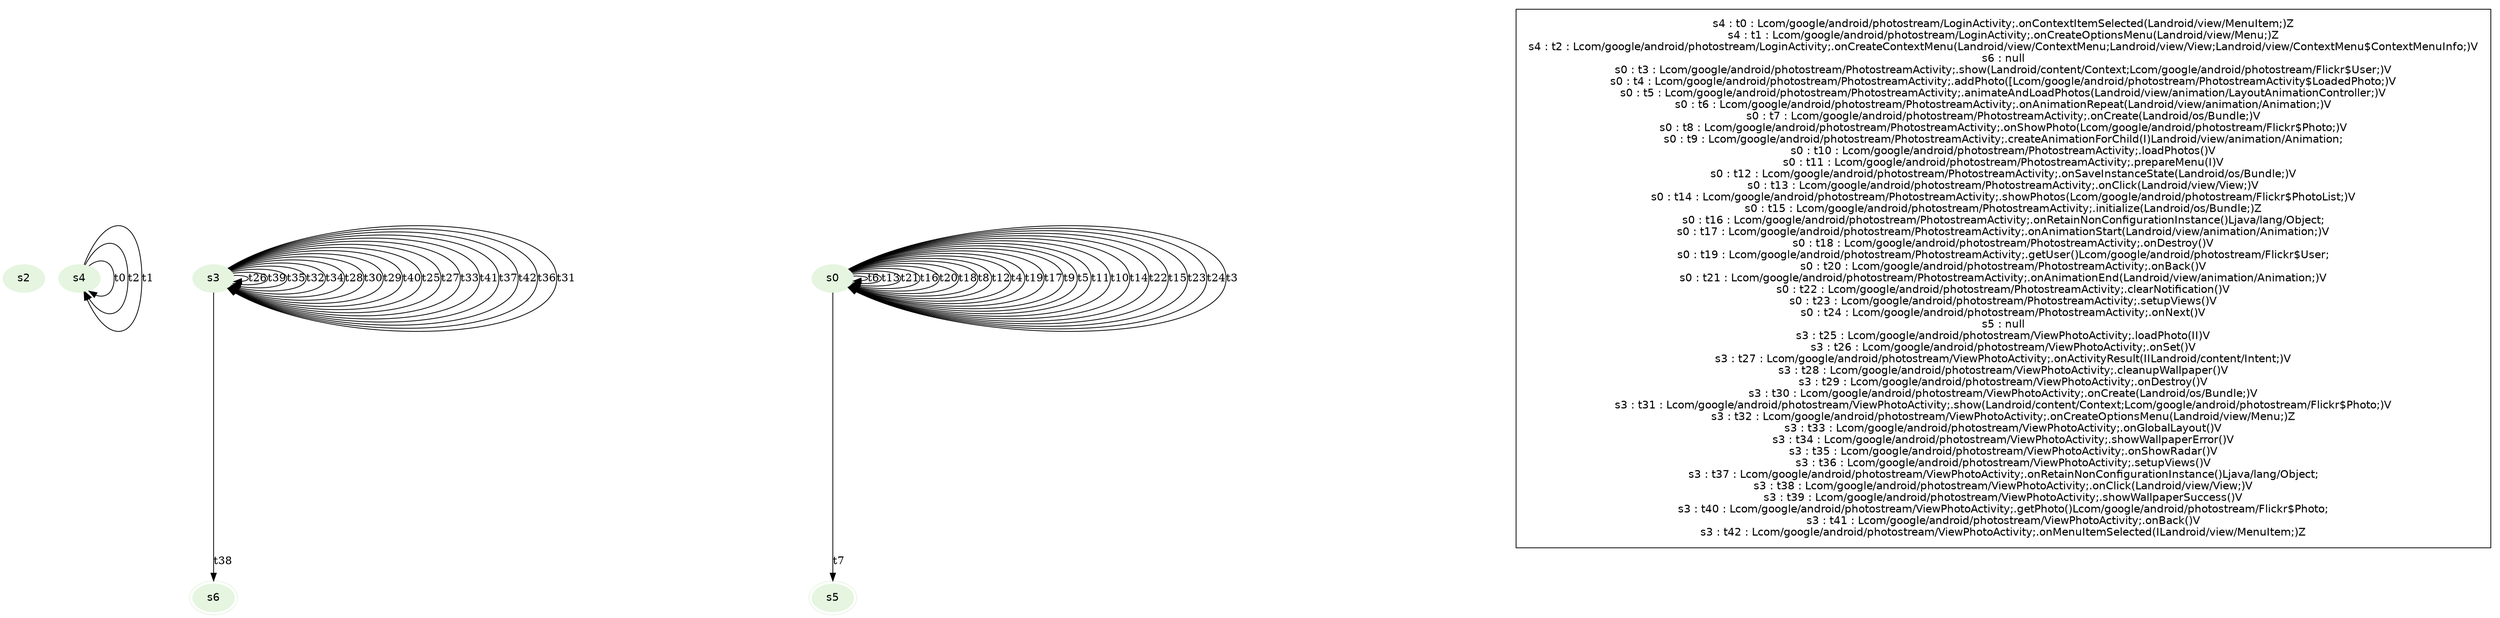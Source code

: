 digraph {
fontname="Helvetica";
node[style=filled, fontname="Helvetica", colorscheme=greens3, color=1];
s2;
s4;
s6[peripheries=2];
s0;
s5[peripheries=2];
s3;
s3 -> s3[label="t26"];
s0 -> s0[label="t6"];
s0 -> s0[label="t13"];
s3 -> s3[label="t39"];
s3 -> s3[label="t35"];
s3 -> s3[label="t32"];
s3 -> s3[label="t34"];
s3 -> s3[label="t28"];
s0 -> s5[label="t7"];
s0 -> s0[label="t21"];
s0 -> s0[label="t16"];
s3 -> s3[label="t30"];
s0 -> s0[label="t20"];
s0 -> s0[label="t18"];
s3 -> s3[label="t29"];
s0 -> s0[label="t8"];
s0 -> s0[label="t12"];
s0 -> s0[label="t4"];
s0 -> s0[label="t19"];
s3 -> s6[label="t38"];
s0 -> s0[label="t17"];
s3 -> s3[label="t40"];
s0 -> s0[label="t9"];
s3 -> s3[label="t25"];
s0 -> s0[label="t5"];
s0 -> s0[label="t11"];
s3 -> s3[label="t27"];
s3 -> s3[label="t33"];
s0 -> s0[label="t10"];
s0 -> s0[label="t14"];
s3 -> s3[label="t41"];
s0 -> s0[label="t22"];
s3 -> s3[label="t37"];
s3 -> s3[label="t42"];
s4 -> s4[label="t0"];
s0 -> s0[label="t15"];
s3 -> s3[label="t36"];
s0 -> s0[label="t23"];
s4 -> s4[label="t2"];
s4 -> s4[label="t1"];
s3 -> s3[label="t31"];
s0 -> s0[label="t24"];
s0 -> s0[label="t3"];
subgraph cluster_key {
ds[shape=plaintext, style=solid,label="s4 : t0 : Lcom/google/android/photostream/LoginActivity;.onContextItemSelected(Landroid/view/MenuItem;)Z\ns4 : t1 : Lcom/google/android/photostream/LoginActivity;.onCreateOptionsMenu(Landroid/view/Menu;)Z\ns4 : t2 : Lcom/google/android/photostream/LoginActivity;.onCreateContextMenu(Landroid/view/ContextMenu;Landroid/view/View;Landroid/view/ContextMenu$ContextMenuInfo;)V\ns6 : null\ns0 : t3 : Lcom/google/android/photostream/PhotostreamActivity;.show(Landroid/content/Context;Lcom/google/android/photostream/Flickr$User;)V\ns0 : t4 : Lcom/google/android/photostream/PhotostreamActivity;.addPhoto([Lcom/google/android/photostream/PhotostreamActivity$LoadedPhoto;)V\ns0 : t5 : Lcom/google/android/photostream/PhotostreamActivity;.animateAndLoadPhotos(Landroid/view/animation/LayoutAnimationController;)V\ns0 : t6 : Lcom/google/android/photostream/PhotostreamActivity;.onAnimationRepeat(Landroid/view/animation/Animation;)V\ns0 : t7 : Lcom/google/android/photostream/PhotostreamActivity;.onCreate(Landroid/os/Bundle;)V\ns0 : t8 : Lcom/google/android/photostream/PhotostreamActivity;.onShowPhoto(Lcom/google/android/photostream/Flickr$Photo;)V\ns0 : t9 : Lcom/google/android/photostream/PhotostreamActivity;.createAnimationForChild(I)Landroid/view/animation/Animation;\ns0 : t10 : Lcom/google/android/photostream/PhotostreamActivity;.loadPhotos()V\ns0 : t11 : Lcom/google/android/photostream/PhotostreamActivity;.prepareMenu(I)V\ns0 : t12 : Lcom/google/android/photostream/PhotostreamActivity;.onSaveInstanceState(Landroid/os/Bundle;)V\ns0 : t13 : Lcom/google/android/photostream/PhotostreamActivity;.onClick(Landroid/view/View;)V\ns0 : t14 : Lcom/google/android/photostream/PhotostreamActivity;.showPhotos(Lcom/google/android/photostream/Flickr$PhotoList;)V\ns0 : t15 : Lcom/google/android/photostream/PhotostreamActivity;.initialize(Landroid/os/Bundle;)Z\ns0 : t16 : Lcom/google/android/photostream/PhotostreamActivity;.onRetainNonConfigurationInstance()Ljava/lang/Object;\ns0 : t17 : Lcom/google/android/photostream/PhotostreamActivity;.onAnimationStart(Landroid/view/animation/Animation;)V\ns0 : t18 : Lcom/google/android/photostream/PhotostreamActivity;.onDestroy()V\ns0 : t19 : Lcom/google/android/photostream/PhotostreamActivity;.getUser()Lcom/google/android/photostream/Flickr$User;\ns0 : t20 : Lcom/google/android/photostream/PhotostreamActivity;.onBack()V\ns0 : t21 : Lcom/google/android/photostream/PhotostreamActivity;.onAnimationEnd(Landroid/view/animation/Animation;)V\ns0 : t22 : Lcom/google/android/photostream/PhotostreamActivity;.clearNotification()V\ns0 : t23 : Lcom/google/android/photostream/PhotostreamActivity;.setupViews()V\ns0 : t24 : Lcom/google/android/photostream/PhotostreamActivity;.onNext()V\ns5 : null\ns3 : t25 : Lcom/google/android/photostream/ViewPhotoActivity;.loadPhoto(II)V\ns3 : t26 : Lcom/google/android/photostream/ViewPhotoActivity;.onSet()V\ns3 : t27 : Lcom/google/android/photostream/ViewPhotoActivity;.onActivityResult(IILandroid/content/Intent;)V\ns3 : t28 : Lcom/google/android/photostream/ViewPhotoActivity;.cleanupWallpaper()V\ns3 : t29 : Lcom/google/android/photostream/ViewPhotoActivity;.onDestroy()V\ns3 : t30 : Lcom/google/android/photostream/ViewPhotoActivity;.onCreate(Landroid/os/Bundle;)V\ns3 : t31 : Lcom/google/android/photostream/ViewPhotoActivity;.show(Landroid/content/Context;Lcom/google/android/photostream/Flickr$Photo;)V\ns3 : t32 : Lcom/google/android/photostream/ViewPhotoActivity;.onCreateOptionsMenu(Landroid/view/Menu;)Z\ns3 : t33 : Lcom/google/android/photostream/ViewPhotoActivity;.onGlobalLayout()V\ns3 : t34 : Lcom/google/android/photostream/ViewPhotoActivity;.showWallpaperError()V\ns3 : t35 : Lcom/google/android/photostream/ViewPhotoActivity;.onShowRadar()V\ns3 : t36 : Lcom/google/android/photostream/ViewPhotoActivity;.setupViews()V\ns3 : t37 : Lcom/google/android/photostream/ViewPhotoActivity;.onRetainNonConfigurationInstance()Ljava/lang/Object;\ns3 : t38 : Lcom/google/android/photostream/ViewPhotoActivity;.onClick(Landroid/view/View;)V\ns3 : t39 : Lcom/google/android/photostream/ViewPhotoActivity;.showWallpaperSuccess()V\ns3 : t40 : Lcom/google/android/photostream/ViewPhotoActivity;.getPhoto()Lcom/google/android/photostream/Flickr$Photo;\ns3 : t41 : Lcom/google/android/photostream/ViewPhotoActivity;.onBack()V\ns3 : t42 : Lcom/google/android/photostream/ViewPhotoActivity;.onMenuItemSelected(ILandroid/view/MenuItem;)Z\n"];}
}